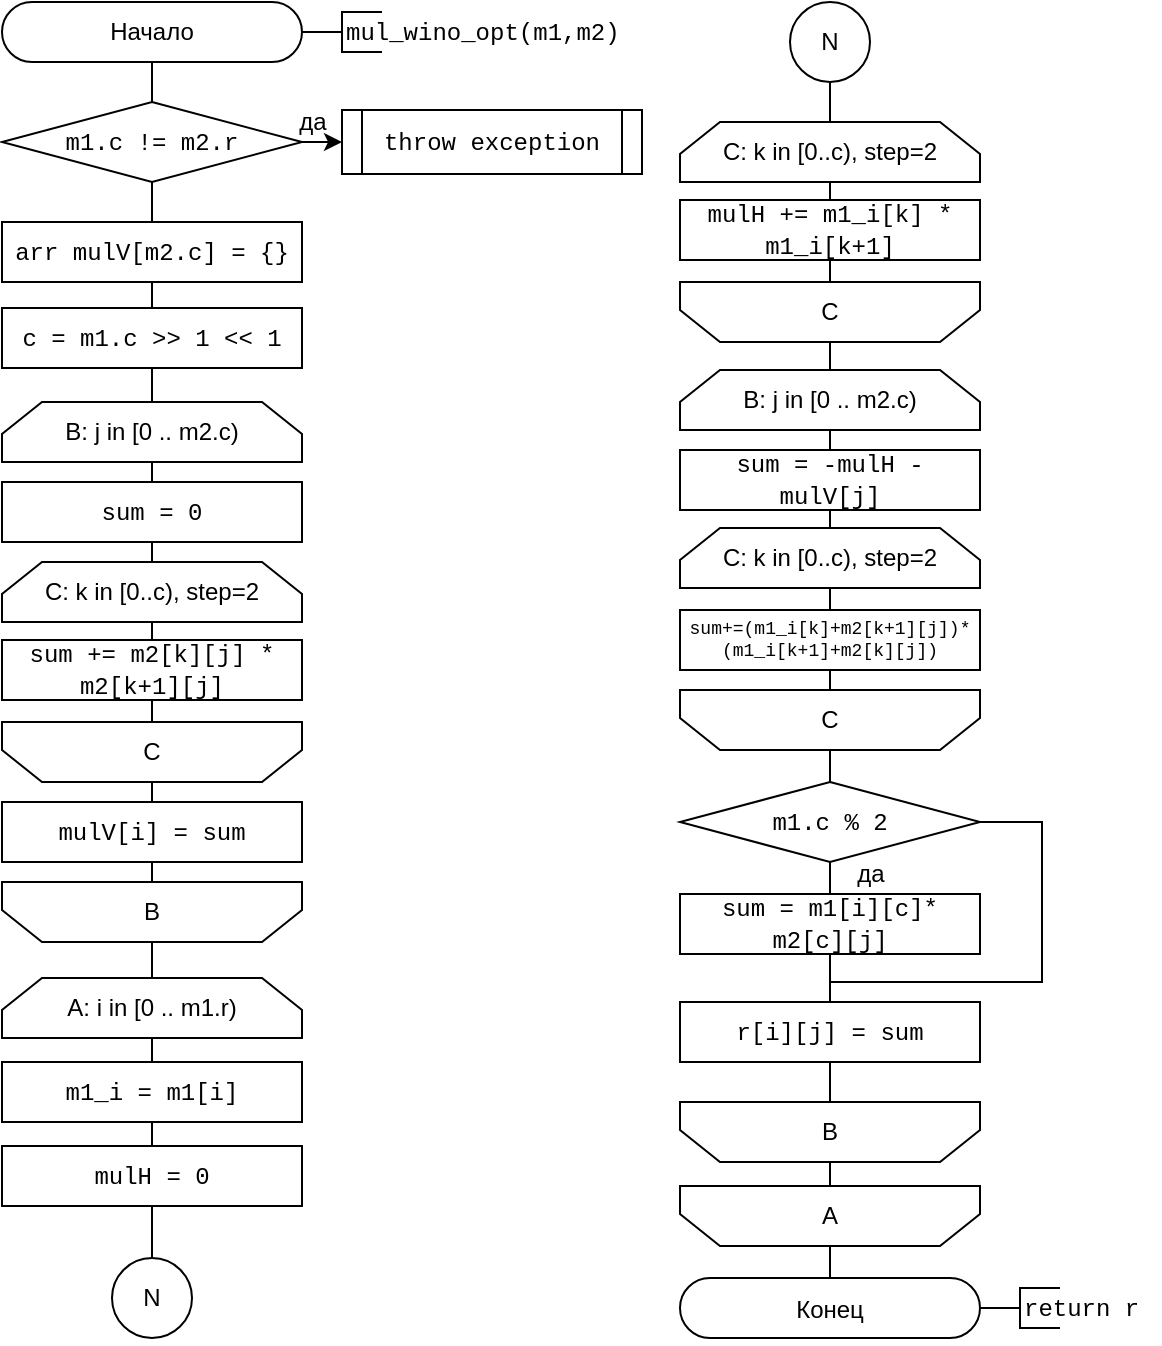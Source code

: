 <mxfile version="13.9.9" pages="2"><diagram id="rCKJsL3yO9zIIOzOxY0f" name="Page-1"><mxGraphModel dx="1422" dy="777" grid="1" gridSize="10" guides="1" tooltips="1" connect="1" arrows="1" fold="1" page="1" pageScale="1" pageWidth="827" pageHeight="1169" math="0" shadow="0"><root><mxCell id="0"/><mxCell id="1" parent="0"/><mxCell id="nLnA4XVNW1vvfJX_S2OR-1" value="Начало" style="rounded=1;whiteSpace=wrap;html=1;arcSize=50;fillColor=none;" vertex="1" parent="1"><mxGeometry x="40" y="40" width="150" height="30" as="geometry"/></mxCell><mxCell id="nLnA4XVNW1vvfJX_S2OR-2" value="" style="strokeWidth=1;html=1;shape=mxgraph.flowchart.annotation_2;align=left;labelPosition=right;pointerEvents=1;connectable=0;rounded=0;" vertex="1" parent="1"><mxGeometry x="190" y="45" width="40" height="20" as="geometry"/></mxCell><mxCell id="nLnA4XVNW1vvfJX_S2OR-3" value="&lt;div&gt;&lt;font face=&quot;Courier New&quot; style=&quot;font-size: 12px&quot;&gt;mul_wino_opt(m1,m2)&lt;/font&gt;&lt;br&gt;&lt;/div&gt;" style="text;html=1;resizable=0;points=[];autosize=1;align=left;verticalAlign=top;spacingTop=-4;" vertex="1" parent="1"><mxGeometry x="210" y="45" width="150" height="20" as="geometry"/></mxCell><mxCell id="nLnA4XVNW1vvfJX_S2OR-4" value="&lt;p style=&quot;line-height: 100%&quot;&gt;Конец&lt;/p&gt;" style="rounded=1;whiteSpace=wrap;html=1;arcSize=50;fillColor=none;" vertex="1" parent="1"><mxGeometry x="379" y="678" width="150" height="30" as="geometry"/></mxCell><mxCell id="nLnA4XVNW1vvfJX_S2OR-5" style="edgeStyle=orthogonalEdgeStyle;rounded=0;orthogonalLoop=1;jettySize=auto;html=1;exitX=0.5;exitY=1;exitDx=0;exitDy=0;entryX=0.5;entryY=0;entryDx=0;entryDy=0;endArrow=none;endFill=0;" edge="1" parent="1" source="nLnA4XVNW1vvfJX_S2OR-6" target="nLnA4XVNW1vvfJX_S2OR-47"><mxGeometry relative="1" as="geometry"/></mxCell><mxCell id="nLnA4XVNW1vvfJX_S2OR-6" value="&lt;span&gt;A: i in [0 .. m1.r)&lt;/span&gt;" style="shape=loopLimit;whiteSpace=wrap;html=1;size=20;fillColor=none;" vertex="1" parent="1"><mxGeometry x="40" y="528" width="150" height="30" as="geometry"/></mxCell><mxCell id="nLnA4XVNW1vvfJX_S2OR-7" value="" style="endArrow=none;html=1;entryX=0.5;entryY=1;entryDx=0;entryDy=0;exitX=0.5;exitY=0;exitDx=0;exitDy=0;" edge="1" parent="1" source="nLnA4XVNW1vvfJX_S2OR-11" target="nLnA4XVNW1vvfJX_S2OR-1"><mxGeometry width="50" height="50" relative="1" as="geometry"><mxPoint x="125" y="229" as="sourcePoint"/><mxPoint x="125" y="210" as="targetPoint"/></mxGeometry></mxCell><mxCell id="nLnA4XVNW1vvfJX_S2OR-8" value="&lt;p style=&quot;line-height: 70%&quot;&gt;&lt;font face=&quot;Courier New&quot; style=&quot;font-size: 12px&quot;&gt;throw exception&lt;/font&gt;&lt;/p&gt;" style="shape=process;whiteSpace=wrap;html=1;backgroundOutline=1;rounded=0;shadow=0;glass=0;strokeWidth=1;size=0.068;fillColor=none;" vertex="1" parent="1"><mxGeometry x="210" y="94" width="150" height="32" as="geometry"/></mxCell><mxCell id="nLnA4XVNW1vvfJX_S2OR-9" style="edgeStyle=orthogonalEdgeStyle;rounded=0;orthogonalLoop=1;jettySize=auto;html=1;exitX=1;exitY=0.5;exitDx=0;exitDy=0;entryX=0;entryY=0.5;entryDx=0;entryDy=0;" edge="1" parent="1" source="nLnA4XVNW1vvfJX_S2OR-11" target="nLnA4XVNW1vvfJX_S2OR-8"><mxGeometry relative="1" as="geometry"/></mxCell><mxCell id="nLnA4XVNW1vvfJX_S2OR-10" style="edgeStyle=orthogonalEdgeStyle;rounded=0;orthogonalLoop=1;jettySize=auto;html=1;exitX=0.5;exitY=1;exitDx=0;exitDy=0;entryX=0.5;entryY=0;entryDx=0;entryDy=0;endArrow=none;endFill=0;" edge="1" parent="1" source="nLnA4XVNW1vvfJX_S2OR-11" target="nLnA4XVNW1vvfJX_S2OR-15"><mxGeometry relative="1" as="geometry"/></mxCell><mxCell id="nLnA4XVNW1vvfJX_S2OR-11" value="&lt;font face=&quot;Courier New&quot;&gt;m1.c != m2.r&lt;/font&gt;" style="rhombus;whiteSpace=wrap;html=1;rounded=0;strokeWidth=1;fillColor=none;" vertex="1" parent="1"><mxGeometry x="40" y="90" width="150" height="40" as="geometry"/></mxCell><mxCell id="nLnA4XVNW1vvfJX_S2OR-12" value="" style="strokeWidth=1;html=1;shape=mxgraph.flowchart.annotation_2;align=left;labelPosition=right;pointerEvents=1;connectable=0;rounded=0;" vertex="1" parent="1"><mxGeometry x="529" y="683" width="40" height="20" as="geometry"/></mxCell><mxCell id="nLnA4XVNW1vvfJX_S2OR-13" value="&lt;div&gt;&lt;font face=&quot;Courier New&quot; style=&quot;font-size: 12px&quot;&gt;return r&lt;/font&gt;&lt;br&gt;&lt;/div&gt;" style="text;html=1;resizable=0;points=[];autosize=1;align=left;verticalAlign=top;spacingTop=-4;" vertex="1" parent="1"><mxGeometry x="549" y="683" width="70" height="20" as="geometry"/></mxCell><mxCell id="nLnA4XVNW1vvfJX_S2OR-14" style="edgeStyle=orthogonalEdgeStyle;rounded=0;orthogonalLoop=1;jettySize=auto;html=1;exitX=0.5;exitY=1;exitDx=0;exitDy=0;entryX=0.5;entryY=0;entryDx=0;entryDy=0;endArrow=none;endFill=0;" edge="1" parent="1" source="nLnA4XVNW1vvfJX_S2OR-15" target="nLnA4XVNW1vvfJX_S2OR-45"><mxGeometry relative="1" as="geometry"/></mxCell><mxCell id="nLnA4XVNW1vvfJX_S2OR-15" value="&lt;font face=&quot;Courier New&quot;&gt;arr mulV[m2.c] = {}&lt;br&gt;&lt;/font&gt;" style="rounded=0;whiteSpace=wrap;html=1;strokeWidth=1;fillColor=none;" vertex="1" parent="1"><mxGeometry x="40" y="150" width="150" height="30" as="geometry"/></mxCell><mxCell id="nLnA4XVNW1vvfJX_S2OR-16" style="edgeStyle=orthogonalEdgeStyle;rounded=0;orthogonalLoop=1;jettySize=auto;html=1;exitX=0.5;exitY=1;exitDx=0;exitDy=0;entryX=0.5;entryY=0;entryDx=0;entryDy=0;endArrow=none;endFill=0;" edge="1" parent="1" source="nLnA4XVNW1vvfJX_S2OR-17" target="nLnA4XVNW1vvfJX_S2OR-38"><mxGeometry relative="1" as="geometry"><mxPoint x="115" y="658" as="targetPoint"/></mxGeometry></mxCell><mxCell id="nLnA4XVNW1vvfJX_S2OR-17" value="&lt;font face=&quot;Courier New&quot;&gt;mulH = 0&lt;br&gt;&lt;/font&gt;" style="rounded=0;whiteSpace=wrap;html=1;strokeWidth=1;fillColor=none;" vertex="1" parent="1"><mxGeometry x="40" y="612" width="150" height="30" as="geometry"/></mxCell><mxCell id="nLnA4XVNW1vvfJX_S2OR-18" style="edgeStyle=orthogonalEdgeStyle;rounded=0;orthogonalLoop=1;jettySize=auto;html=1;exitX=0.5;exitY=1;exitDx=0;exitDy=0;entryX=0.5;entryY=1;entryDx=0;entryDy=0;endArrow=none;endFill=0;" edge="1" parent="1" source="nLnA4XVNW1vvfJX_S2OR-19" target="nLnA4XVNW1vvfJX_S2OR-21"><mxGeometry relative="1" as="geometry"/></mxCell><mxCell id="nLnA4XVNW1vvfJX_S2OR-19" value="&lt;font face=&quot;Courier New&quot;&gt;mulH += m1_i[k] * m1_i[k+1]&lt;br&gt;&lt;/font&gt;" style="rounded=0;whiteSpace=wrap;html=1;strokeWidth=1;fillColor=none;" vertex="1" parent="1"><mxGeometry x="379" y="139" width="150" height="30" as="geometry"/></mxCell><mxCell id="nLnA4XVNW1vvfJX_S2OR-20" style="edgeStyle=orthogonalEdgeStyle;rounded=0;orthogonalLoop=1;jettySize=auto;html=1;exitX=0.5;exitY=0;exitDx=0;exitDy=0;entryX=0.5;entryY=0;entryDx=0;entryDy=0;endArrow=none;endFill=0;" edge="1" parent="1" source="nLnA4XVNW1vvfJX_S2OR-21" target="nLnA4XVNW1vvfJX_S2OR-49"><mxGeometry relative="1" as="geometry"/></mxCell><mxCell id="nLnA4XVNW1vvfJX_S2OR-21" value="&lt;span&gt;C&lt;/span&gt;" style="shape=loopLimit;whiteSpace=wrap;html=1;size=20;fillColor=none;rounded=0;direction=west;" vertex="1" parent="1"><mxGeometry x="379" y="180" width="150" height="30" as="geometry"/></mxCell><mxCell id="nLnA4XVNW1vvfJX_S2OR-22" style="edgeStyle=orthogonalEdgeStyle;rounded=0;orthogonalLoop=1;jettySize=auto;html=1;exitX=0.5;exitY=1;exitDx=0;exitDy=0;entryX=0.5;entryY=0;entryDx=0;entryDy=0;endArrow=none;endFill=0;" edge="1" parent="1" source="nLnA4XVNW1vvfJX_S2OR-23" target="nLnA4XVNW1vvfJX_S2OR-19"><mxGeometry relative="1" as="geometry"/></mxCell><mxCell id="nLnA4XVNW1vvfJX_S2OR-23" value="&lt;span&gt;C: k in [0..c)&lt;/span&gt;, step=2" style="shape=loopLimit;whiteSpace=wrap;html=1;size=20;fillColor=none;" vertex="1" parent="1"><mxGeometry x="379" y="100" width="150" height="30" as="geometry"/></mxCell><mxCell id="nLnA4XVNW1vvfJX_S2OR-24" style="edgeStyle=orthogonalEdgeStyle;rounded=0;orthogonalLoop=1;jettySize=auto;html=1;exitX=0.5;exitY=1;exitDx=0;exitDy=0;entryX=0.5;entryY=0;entryDx=0;entryDy=0;endArrow=none;endFill=0;" edge="1" parent="1" source="nLnA4XVNW1vvfJX_S2OR-25" target="nLnA4XVNW1vvfJX_S2OR-29"><mxGeometry relative="1" as="geometry"/></mxCell><mxCell id="nLnA4XVNW1vvfJX_S2OR-25" value="B: j in [0 .. m2.c)" style="shape=loopLimit;whiteSpace=wrap;html=1;size=20;fillColor=none;" vertex="1" parent="1"><mxGeometry x="40" y="240" width="150" height="30" as="geometry"/></mxCell><mxCell id="nLnA4XVNW1vvfJX_S2OR-26" style="edgeStyle=orthogonalEdgeStyle;rounded=0;orthogonalLoop=1;jettySize=auto;html=1;exitX=0.5;exitY=0;exitDx=0;exitDy=0;entryX=0.5;entryY=0;entryDx=0;entryDy=0;endArrow=none;endFill=0;" edge="1" parent="1" source="nLnA4XVNW1vvfJX_S2OR-27" target="nLnA4XVNW1vvfJX_S2OR-6"><mxGeometry relative="1" as="geometry"><mxPoint x="115" y="530" as="targetPoint"/></mxGeometry></mxCell><mxCell id="nLnA4XVNW1vvfJX_S2OR-27" value="&lt;span&gt;B&lt;/span&gt;" style="shape=loopLimit;whiteSpace=wrap;html=1;size=20;fillColor=none;rounded=0;direction=west;" vertex="1" parent="1"><mxGeometry x="40" y="480" width="150" height="30" as="geometry"/></mxCell><mxCell id="nLnA4XVNW1vvfJX_S2OR-28" style="edgeStyle=orthogonalEdgeStyle;rounded=0;orthogonalLoop=1;jettySize=auto;html=1;exitX=0.5;exitY=1;exitDx=0;exitDy=0;entryX=0.5;entryY=0;entryDx=0;entryDy=0;endArrow=none;endFill=0;" edge="1" parent="1" source="nLnA4XVNW1vvfJX_S2OR-29" target="nLnA4XVNW1vvfJX_S2OR-37"><mxGeometry relative="1" as="geometry"/></mxCell><mxCell id="nLnA4XVNW1vvfJX_S2OR-29" value="&lt;font face=&quot;Courier New&quot;&gt;sum = 0&lt;br&gt;&lt;/font&gt;" style="rounded=0;whiteSpace=wrap;html=1;strokeWidth=1;fillColor=none;" vertex="1" parent="1"><mxGeometry x="40" y="280" width="150" height="30" as="geometry"/></mxCell><mxCell id="nLnA4XVNW1vvfJX_S2OR-30" style="edgeStyle=orthogonalEdgeStyle;rounded=0;orthogonalLoop=1;jettySize=auto;html=1;exitX=0.5;exitY=1;exitDx=0;exitDy=0;entryX=0.5;entryY=1;entryDx=0;entryDy=0;endArrow=none;endFill=0;" edge="1" parent="1" source="nLnA4XVNW1vvfJX_S2OR-31" target="nLnA4XVNW1vvfJX_S2OR-27"><mxGeometry relative="1" as="geometry"/></mxCell><mxCell id="nLnA4XVNW1vvfJX_S2OR-31" value="&lt;font face=&quot;Courier New&quot;&gt;mulV[i] = sum&lt;br&gt;&lt;/font&gt;" style="rounded=0;whiteSpace=wrap;html=1;strokeWidth=1;fillColor=none;" vertex="1" parent="1"><mxGeometry x="40" y="440" width="150" height="30" as="geometry"/></mxCell><mxCell id="nLnA4XVNW1vvfJX_S2OR-32" style="edgeStyle=orthogonalEdgeStyle;rounded=0;orthogonalLoop=1;jettySize=auto;html=1;exitX=0.5;exitY=1;exitDx=0;exitDy=0;entryX=0.5;entryY=1;entryDx=0;entryDy=0;endArrow=none;endFill=0;" edge="1" parent="1" source="nLnA4XVNW1vvfJX_S2OR-33" target="nLnA4XVNW1vvfJX_S2OR-35"><mxGeometry relative="1" as="geometry"/></mxCell><mxCell id="nLnA4XVNW1vvfJX_S2OR-33" value="&lt;font face=&quot;Courier New&quot;&gt;sum += m2[k][j] * m2[k+1][j]&lt;br&gt;&lt;/font&gt;" style="rounded=0;whiteSpace=wrap;html=1;strokeWidth=1;fillColor=none;" vertex="1" parent="1"><mxGeometry x="40" y="359" width="150" height="30" as="geometry"/></mxCell><mxCell id="nLnA4XVNW1vvfJX_S2OR-34" style="edgeStyle=orthogonalEdgeStyle;rounded=0;orthogonalLoop=1;jettySize=auto;html=1;exitX=0.5;exitY=0;exitDx=0;exitDy=0;entryX=0.5;entryY=0;entryDx=0;entryDy=0;endArrow=none;endFill=0;" edge="1" parent="1" source="nLnA4XVNW1vvfJX_S2OR-35" target="nLnA4XVNW1vvfJX_S2OR-31"><mxGeometry relative="1" as="geometry"/></mxCell><mxCell id="nLnA4XVNW1vvfJX_S2OR-35" value="&lt;span&gt;C&lt;/span&gt;" style="shape=loopLimit;whiteSpace=wrap;html=1;size=20;fillColor=none;rounded=0;direction=west;" vertex="1" parent="1"><mxGeometry x="40" y="400" width="150" height="30" as="geometry"/></mxCell><mxCell id="nLnA4XVNW1vvfJX_S2OR-36" style="edgeStyle=orthogonalEdgeStyle;rounded=0;orthogonalLoop=1;jettySize=auto;html=1;exitX=0.5;exitY=1;exitDx=0;exitDy=0;entryX=0.5;entryY=0;entryDx=0;entryDy=0;endArrow=none;endFill=0;" edge="1" parent="1" source="nLnA4XVNW1vvfJX_S2OR-37" target="nLnA4XVNW1vvfJX_S2OR-33"><mxGeometry relative="1" as="geometry"/></mxCell><mxCell id="nLnA4XVNW1vvfJX_S2OR-37" value="&lt;span&gt;C: k in [0..c), step=2&lt;/span&gt;" style="shape=loopLimit;whiteSpace=wrap;html=1;size=20;fillColor=none;" vertex="1" parent="1"><mxGeometry x="40" y="320" width="150" height="30" as="geometry"/></mxCell><mxCell id="nLnA4XVNW1vvfJX_S2OR-38" value="N" style="ellipse;whiteSpace=wrap;html=1;aspect=fixed;" vertex="1" parent="1"><mxGeometry x="95" y="668" width="40" height="40" as="geometry"/></mxCell><mxCell id="nLnA4XVNW1vvfJX_S2OR-39" style="edgeStyle=orthogonalEdgeStyle;rounded=0;orthogonalLoop=1;jettySize=auto;html=1;exitX=0.5;exitY=1;exitDx=0;exitDy=0;entryX=0.5;entryY=0;entryDx=0;entryDy=0;endArrow=none;endFill=0;" edge="1" parent="1" source="nLnA4XVNW1vvfJX_S2OR-40" target="nLnA4XVNW1vvfJX_S2OR-23"><mxGeometry relative="1" as="geometry"/></mxCell><mxCell id="nLnA4XVNW1vvfJX_S2OR-40" value="N" style="ellipse;whiteSpace=wrap;html=1;aspect=fixed;" vertex="1" parent="1"><mxGeometry x="434" y="40" width="40" height="40" as="geometry"/></mxCell><mxCell id="nLnA4XVNW1vvfJX_S2OR-41" value="да" style="text;html=1;align=center;verticalAlign=middle;resizable=0;points=[];autosize=1;" vertex="1" parent="1"><mxGeometry x="180" y="90" width="30" height="20" as="geometry"/></mxCell><mxCell id="nLnA4XVNW1vvfJX_S2OR-42" style="edgeStyle=orthogonalEdgeStyle;rounded=0;orthogonalLoop=1;jettySize=auto;html=1;exitX=0.5;exitY=0;exitDx=0;exitDy=0;entryX=0.5;entryY=0;entryDx=0;entryDy=0;endArrow=none;endFill=0;" edge="1" parent="1" source="nLnA4XVNW1vvfJX_S2OR-43" target="nLnA4XVNW1vvfJX_S2OR-4"><mxGeometry relative="1" as="geometry"/></mxCell><mxCell id="nLnA4XVNW1vvfJX_S2OR-43" value="&lt;span&gt;A&lt;/span&gt;" style="shape=loopLimit;whiteSpace=wrap;html=1;size=20;fillColor=none;rounded=0;direction=west;" vertex="1" parent="1"><mxGeometry x="379" y="632" width="150" height="30" as="geometry"/></mxCell><mxCell id="nLnA4XVNW1vvfJX_S2OR-44" style="edgeStyle=orthogonalEdgeStyle;rounded=0;orthogonalLoop=1;jettySize=auto;html=1;exitX=0.5;exitY=1;exitDx=0;exitDy=0;entryX=0.5;entryY=0;entryDx=0;entryDy=0;endArrow=none;endFill=0;" edge="1" parent="1" source="nLnA4XVNW1vvfJX_S2OR-45" target="nLnA4XVNW1vvfJX_S2OR-25"><mxGeometry relative="1" as="geometry"/></mxCell><mxCell id="nLnA4XVNW1vvfJX_S2OR-45" value="&lt;font face=&quot;Courier New&quot;&gt;c = m1.c &amp;gt;&amp;gt; 1 &amp;lt;&amp;lt; 1&lt;br&gt;&lt;/font&gt;" style="rounded=0;whiteSpace=wrap;html=1;strokeWidth=1;fillColor=none;" vertex="1" parent="1"><mxGeometry x="40" y="193" width="150" height="30" as="geometry"/></mxCell><mxCell id="nLnA4XVNW1vvfJX_S2OR-46" style="edgeStyle=orthogonalEdgeStyle;rounded=0;orthogonalLoop=1;jettySize=auto;html=1;exitX=0.5;exitY=1;exitDx=0;exitDy=0;entryX=0.5;entryY=0;entryDx=0;entryDy=0;endArrow=none;endFill=0;" edge="1" parent="1" source="nLnA4XVNW1vvfJX_S2OR-47" target="nLnA4XVNW1vvfJX_S2OR-17"><mxGeometry relative="1" as="geometry"/></mxCell><mxCell id="nLnA4XVNW1vvfJX_S2OR-47" value="&lt;font face=&quot;Courier New&quot;&gt;m1_i = m1[i]&lt;br&gt;&lt;/font&gt;" style="rounded=0;whiteSpace=wrap;html=1;strokeWidth=1;fillColor=none;" vertex="1" parent="1"><mxGeometry x="40" y="570" width="150" height="30" as="geometry"/></mxCell><mxCell id="nLnA4XVNW1vvfJX_S2OR-48" style="edgeStyle=orthogonalEdgeStyle;rounded=0;orthogonalLoop=1;jettySize=auto;html=1;exitX=0.5;exitY=1;exitDx=0;exitDy=0;entryX=0.5;entryY=0;entryDx=0;entryDy=0;endArrow=none;endFill=0;" edge="1" parent="1" source="nLnA4XVNW1vvfJX_S2OR-49" target="nLnA4XVNW1vvfJX_S2OR-53"><mxGeometry relative="1" as="geometry"/></mxCell><mxCell id="nLnA4XVNW1vvfJX_S2OR-49" value="&lt;span&gt;B: j in [0 .. m2.c)&lt;/span&gt;" style="shape=loopLimit;whiteSpace=wrap;html=1;size=20;fillColor=none;" vertex="1" parent="1"><mxGeometry x="379" y="224" width="150" height="30" as="geometry"/></mxCell><mxCell id="nLnA4XVNW1vvfJX_S2OR-50" style="edgeStyle=orthogonalEdgeStyle;rounded=0;orthogonalLoop=1;jettySize=auto;html=1;exitX=0.5;exitY=0;exitDx=0;exitDy=0;entryX=0.5;entryY=1;entryDx=0;entryDy=0;endArrow=none;endFill=0;" edge="1" parent="1" source="nLnA4XVNW1vvfJX_S2OR-51" target="nLnA4XVNW1vvfJX_S2OR-43"><mxGeometry relative="1" as="geometry"/></mxCell><mxCell id="nLnA4XVNW1vvfJX_S2OR-51" value="&lt;span&gt;B&lt;/span&gt;" style="shape=loopLimit;whiteSpace=wrap;html=1;size=20;fillColor=none;rounded=0;direction=west;" vertex="1" parent="1"><mxGeometry x="379" y="590" width="150" height="30" as="geometry"/></mxCell><mxCell id="nLnA4XVNW1vvfJX_S2OR-52" style="edgeStyle=orthogonalEdgeStyle;rounded=0;orthogonalLoop=1;jettySize=auto;html=1;exitX=0.5;exitY=1;exitDx=0;exitDy=0;entryX=0.5;entryY=0;entryDx=0;entryDy=0;endArrow=none;endFill=0;" edge="1" parent="1" source="nLnA4XVNW1vvfJX_S2OR-53" target="nLnA4XVNW1vvfJX_S2OR-61"><mxGeometry relative="1" as="geometry"/></mxCell><mxCell id="nLnA4XVNW1vvfJX_S2OR-53" value="&lt;font face=&quot;Courier New&quot;&gt;sum = -mulH - mulV[j]&lt;br&gt;&lt;/font&gt;" style="rounded=0;whiteSpace=wrap;html=1;strokeWidth=1;fillColor=none;" vertex="1" parent="1"><mxGeometry x="379" y="264" width="150" height="30" as="geometry"/></mxCell><mxCell id="nLnA4XVNW1vvfJX_S2OR-54" style="edgeStyle=orthogonalEdgeStyle;rounded=0;orthogonalLoop=1;jettySize=auto;html=1;exitX=0.5;exitY=1;exitDx=0;exitDy=0;entryX=0.5;entryY=1;entryDx=0;entryDy=0;endArrow=none;endFill=0;" edge="1" parent="1" source="nLnA4XVNW1vvfJX_S2OR-55" target="nLnA4XVNW1vvfJX_S2OR-51"><mxGeometry relative="1" as="geometry"/></mxCell><mxCell id="nLnA4XVNW1vvfJX_S2OR-55" value="&lt;font face=&quot;Courier New&quot;&gt;r[i][j] = sum&lt;br&gt;&lt;/font&gt;" style="rounded=0;whiteSpace=wrap;html=1;strokeWidth=1;fillColor=none;" vertex="1" parent="1"><mxGeometry x="379" y="540" width="150" height="30" as="geometry"/></mxCell><mxCell id="nLnA4XVNW1vvfJX_S2OR-56" style="edgeStyle=orthogonalEdgeStyle;rounded=0;orthogonalLoop=1;jettySize=auto;html=1;exitX=0.5;exitY=1;exitDx=0;exitDy=0;entryX=0.5;entryY=1;entryDx=0;entryDy=0;endArrow=none;endFill=0;" edge="1" parent="1" source="nLnA4XVNW1vvfJX_S2OR-57" target="nLnA4XVNW1vvfJX_S2OR-59"><mxGeometry relative="1" as="geometry"/></mxCell><mxCell id="nLnA4XVNW1vvfJX_S2OR-57" value="&lt;font face=&quot;Courier New&quot; style=&quot;font-size: 9px&quot;&gt;&lt;div&gt;sum+=&lt;span&gt;(m1_i[k]+m2[k+1][j])&lt;/span&gt;&lt;span&gt;*&lt;/span&gt;&lt;span&gt;(m1_i[k+1]+m2[k][j])&lt;/span&gt;&lt;/div&gt;&lt;/font&gt;" style="rounded=0;whiteSpace=wrap;html=1;strokeWidth=1;fillColor=none;" vertex="1" parent="1"><mxGeometry x="379" y="344" width="150" height="30" as="geometry"/></mxCell><mxCell id="nLnA4XVNW1vvfJX_S2OR-58" style="edgeStyle=orthogonalEdgeStyle;rounded=0;orthogonalLoop=1;jettySize=auto;html=1;exitX=0.5;exitY=0;exitDx=0;exitDy=0;entryX=0.5;entryY=0;entryDx=0;entryDy=0;endArrow=none;endFill=0;" edge="1" parent="1" source="nLnA4XVNW1vvfJX_S2OR-59" target="nLnA4XVNW1vvfJX_S2OR-63"><mxGeometry relative="1" as="geometry"/></mxCell><mxCell id="nLnA4XVNW1vvfJX_S2OR-59" value="&lt;span&gt;C&lt;/span&gt;" style="shape=loopLimit;whiteSpace=wrap;html=1;size=20;fillColor=none;rounded=0;direction=west;" vertex="1" parent="1"><mxGeometry x="379" y="384" width="150" height="30" as="geometry"/></mxCell><mxCell id="nLnA4XVNW1vvfJX_S2OR-60" style="edgeStyle=orthogonalEdgeStyle;rounded=0;orthogonalLoop=1;jettySize=auto;html=1;exitX=0.5;exitY=1;exitDx=0;exitDy=0;entryX=0.5;entryY=0;entryDx=0;entryDy=0;endArrow=none;endFill=0;" edge="1" parent="1" source="nLnA4XVNW1vvfJX_S2OR-61" target="nLnA4XVNW1vvfJX_S2OR-57"><mxGeometry relative="1" as="geometry"/></mxCell><mxCell id="nLnA4XVNW1vvfJX_S2OR-61" value="&lt;span&gt;C: k in [0..c)&lt;/span&gt;, step=2" style="shape=loopLimit;whiteSpace=wrap;html=1;size=20;fillColor=none;" vertex="1" parent="1"><mxGeometry x="379" y="303" width="150" height="30" as="geometry"/></mxCell><mxCell id="nLnA4XVNW1vvfJX_S2OR-62" style="edgeStyle=orthogonalEdgeStyle;rounded=0;orthogonalLoop=1;jettySize=auto;html=1;exitX=1;exitY=0.5;exitDx=0;exitDy=0;entryX=0.5;entryY=0;entryDx=0;entryDy=0;endArrow=none;endFill=0;" edge="1" parent="1" source="nLnA4XVNW1vvfJX_S2OR-63" target="nLnA4XVNW1vvfJX_S2OR-55"><mxGeometry relative="1" as="geometry"><Array as="points"><mxPoint x="560" y="450"/><mxPoint x="560" y="530"/><mxPoint x="454" y="530"/></Array></mxGeometry></mxCell><mxCell id="nLnA4XVNW1vvfJX_S2OR-63" value="&lt;font face=&quot;Courier New&quot;&gt;m1.c % 2&lt;/font&gt;" style="rhombus;whiteSpace=wrap;html=1;rounded=0;strokeWidth=1;fillColor=none;" vertex="1" parent="1"><mxGeometry x="379" y="430" width="150" height="40" as="geometry"/></mxCell><mxCell id="nLnA4XVNW1vvfJX_S2OR-64" value="да" style="text;html=1;align=center;verticalAlign=middle;resizable=0;points=[];autosize=1;" vertex="1" parent="1"><mxGeometry x="459" y="466" width="30" height="20" as="geometry"/></mxCell><mxCell id="nLnA4XVNW1vvfJX_S2OR-65" style="edgeStyle=orthogonalEdgeStyle;rounded=0;orthogonalLoop=1;jettySize=auto;html=1;exitX=0.5;exitY=0;exitDx=0;exitDy=0;entryX=0.5;entryY=1;entryDx=0;entryDy=0;endArrow=none;endFill=0;" edge="1" parent="1" source="nLnA4XVNW1vvfJX_S2OR-67" target="nLnA4XVNW1vvfJX_S2OR-63"><mxGeometry relative="1" as="geometry"/></mxCell><mxCell id="nLnA4XVNW1vvfJX_S2OR-66" style="edgeStyle=orthogonalEdgeStyle;rounded=0;orthogonalLoop=1;jettySize=auto;html=1;exitX=0.5;exitY=1;exitDx=0;exitDy=0;entryX=0.5;entryY=0;entryDx=0;entryDy=0;endArrow=none;endFill=0;" edge="1" parent="1" source="nLnA4XVNW1vvfJX_S2OR-67" target="nLnA4XVNW1vvfJX_S2OR-55"><mxGeometry relative="1" as="geometry"/></mxCell><mxCell id="nLnA4XVNW1vvfJX_S2OR-67" value="&lt;font face=&quot;Courier New&quot;&gt;sum = m1[i][c]* m2[c][j]&lt;br&gt;&lt;/font&gt;" style="rounded=0;whiteSpace=wrap;html=1;strokeWidth=1;fillColor=none;" vertex="1" parent="1"><mxGeometry x="379" y="486" width="150" height="30" as="geometry"/></mxCell></root></mxGraphModel></diagram><diagram id="Rh7CJSiJ15Abf-7xkEX2" name="Page-2"><mxGraphModel dx="1422" dy="777" grid="1" gridSize="10" guides="1" tooltips="1" connect="1" arrows="1" fold="1" page="1" pageScale="1" pageWidth="827" pageHeight="1169" math="0" shadow="0"><root><mxCell id="Wm7XG3UdIjIBPmf2XqFp-0"/><mxCell id="Wm7XG3UdIjIBPmf2XqFp-1" parent="Wm7XG3UdIjIBPmf2XqFp-0"/><mxCell id="rPZRNnQmQq4zGITH9zqK-0" value="Начало" style="rounded=1;whiteSpace=wrap;html=1;arcSize=50;fillColor=none;" vertex="1" parent="Wm7XG3UdIjIBPmf2XqFp-1"><mxGeometry x="40" y="40" width="150" height="30" as="geometry"/></mxCell><mxCell id="rPZRNnQmQq4zGITH9zqK-1" value="" style="strokeWidth=1;html=1;shape=mxgraph.flowchart.annotation_2;align=left;labelPosition=right;pointerEvents=1;connectable=0;rounded=0;" vertex="1" parent="Wm7XG3UdIjIBPmf2XqFp-1"><mxGeometry x="190" y="45" width="40" height="20" as="geometry"/></mxCell><mxCell id="rPZRNnQmQq4zGITH9zqK-2" value="&lt;div&gt;&lt;font face=&quot;Courier New&quot; style=&quot;font-size: 12px&quot;&gt;mul_wino_opt(m1,m2)&lt;/font&gt;&lt;br&gt;&lt;/div&gt;" style="text;html=1;resizable=0;points=[];autosize=1;align=left;verticalAlign=top;spacingTop=-4;" vertex="1" parent="Wm7XG3UdIjIBPmf2XqFp-1"><mxGeometry x="210" y="45" width="150" height="20" as="geometry"/></mxCell><mxCell id="rPZRNnQmQq4zGITH9zqK-3" value="&lt;p style=&quot;line-height: 100%&quot;&gt;Конец&lt;/p&gt;" style="rounded=1;whiteSpace=wrap;html=1;arcSize=50;fillColor=none;" vertex="1" parent="Wm7XG3UdIjIBPmf2XqFp-1"><mxGeometry x="379" y="678" width="150" height="30" as="geometry"/></mxCell><mxCell id="rPZRNnQmQq4zGITH9zqK-4" style="edgeStyle=orthogonalEdgeStyle;rounded=0;orthogonalLoop=1;jettySize=auto;html=1;exitX=0.5;exitY=1;exitDx=0;exitDy=0;entryX=0.5;entryY=0;entryDx=0;entryDy=0;endArrow=none;endFill=0;" edge="1" parent="Wm7XG3UdIjIBPmf2XqFp-1" source="rPZRNnQmQq4zGITH9zqK-5" target="rPZRNnQmQq4zGITH9zqK-46"><mxGeometry relative="1" as="geometry"/></mxCell><mxCell id="rPZRNnQmQq4zGITH9zqK-5" value="&lt;span&gt;A: i in [0 .. m1.r)&lt;/span&gt;" style="shape=loopLimit;whiteSpace=wrap;html=1;size=20;fillColor=none;" vertex="1" parent="Wm7XG3UdIjIBPmf2XqFp-1"><mxGeometry x="40" y="538" width="150" height="30" as="geometry"/></mxCell><mxCell id="rPZRNnQmQq4zGITH9zqK-6" value="" style="endArrow=none;html=1;entryX=0.5;entryY=1;entryDx=0;entryDy=0;exitX=0.5;exitY=0;exitDx=0;exitDy=0;" edge="1" parent="Wm7XG3UdIjIBPmf2XqFp-1" source="rPZRNnQmQq4zGITH9zqK-10" target="rPZRNnQmQq4zGITH9zqK-0"><mxGeometry width="50" height="50" relative="1" as="geometry"><mxPoint x="125" y="229" as="sourcePoint"/><mxPoint x="125" y="210" as="targetPoint"/></mxGeometry></mxCell><mxCell id="rPZRNnQmQq4zGITH9zqK-7" value="&lt;p style=&quot;line-height: 70%&quot;&gt;&lt;font face=&quot;Courier New&quot; style=&quot;font-size: 12px&quot;&gt;throw exception&lt;/font&gt;&lt;/p&gt;" style="shape=process;whiteSpace=wrap;html=1;backgroundOutline=1;rounded=0;shadow=0;glass=0;strokeWidth=1;size=0.068;fillColor=none;" vertex="1" parent="Wm7XG3UdIjIBPmf2XqFp-1"><mxGeometry x="210" y="94" width="150" height="32" as="geometry"/></mxCell><mxCell id="rPZRNnQmQq4zGITH9zqK-8" style="edgeStyle=orthogonalEdgeStyle;rounded=0;orthogonalLoop=1;jettySize=auto;html=1;exitX=1;exitY=0.5;exitDx=0;exitDy=0;entryX=0;entryY=0.5;entryDx=0;entryDy=0;" edge="1" parent="Wm7XG3UdIjIBPmf2XqFp-1" source="rPZRNnQmQq4zGITH9zqK-10" target="rPZRNnQmQq4zGITH9zqK-7"><mxGeometry relative="1" as="geometry"/></mxCell><mxCell id="rPZRNnQmQq4zGITH9zqK-9" style="edgeStyle=orthogonalEdgeStyle;rounded=0;orthogonalLoop=1;jettySize=auto;html=1;exitX=0.5;exitY=1;exitDx=0;exitDy=0;entryX=0.5;entryY=0;entryDx=0;entryDy=0;endArrow=none;endFill=0;" edge="1" parent="Wm7XG3UdIjIBPmf2XqFp-1" source="rPZRNnQmQq4zGITH9zqK-10" target="rPZRNnQmQq4zGITH9zqK-14"><mxGeometry relative="1" as="geometry"/></mxCell><mxCell id="rPZRNnQmQq4zGITH9zqK-10" value="&lt;font face=&quot;Courier New&quot;&gt;m1.c != m2.r&lt;/font&gt;" style="rhombus;whiteSpace=wrap;html=1;rounded=0;strokeWidth=1;fillColor=none;" vertex="1" parent="Wm7XG3UdIjIBPmf2XqFp-1"><mxGeometry x="40" y="90" width="150" height="40" as="geometry"/></mxCell><mxCell id="rPZRNnQmQq4zGITH9zqK-11" value="" style="strokeWidth=1;html=1;shape=mxgraph.flowchart.annotation_2;align=left;labelPosition=right;pointerEvents=1;connectable=0;rounded=0;" vertex="1" parent="Wm7XG3UdIjIBPmf2XqFp-1"><mxGeometry x="529" y="683" width="40" height="20" as="geometry"/></mxCell><mxCell id="rPZRNnQmQq4zGITH9zqK-12" value="&lt;div&gt;&lt;font face=&quot;Courier New&quot; style=&quot;font-size: 12px&quot;&gt;return r&lt;/font&gt;&lt;br&gt;&lt;/div&gt;" style="text;html=1;resizable=0;points=[];autosize=1;align=left;verticalAlign=top;spacingTop=-4;" vertex="1" parent="Wm7XG3UdIjIBPmf2XqFp-1"><mxGeometry x="549" y="683" width="70" height="20" as="geometry"/></mxCell><mxCell id="rPZRNnQmQq4zGITH9zqK-13" style="edgeStyle=orthogonalEdgeStyle;rounded=0;orthogonalLoop=1;jettySize=auto;html=1;exitX=0.5;exitY=1;exitDx=0;exitDy=0;entryX=0.5;entryY=0;entryDx=0;entryDy=0;endArrow=none;endFill=0;" edge="1" parent="Wm7XG3UdIjIBPmf2XqFp-1" source="rPZRNnQmQq4zGITH9zqK-14" target="rPZRNnQmQq4zGITH9zqK-44"><mxGeometry relative="1" as="geometry"/></mxCell><mxCell id="rPZRNnQmQq4zGITH9zqK-14" value="&lt;font face=&quot;Courier New&quot;&gt;arr mulV[m2.c] = {}&lt;br&gt;&lt;/font&gt;" style="rounded=0;whiteSpace=wrap;html=1;strokeWidth=1;fillColor=none;" vertex="1" parent="Wm7XG3UdIjIBPmf2XqFp-1"><mxGeometry x="40" y="150" width="150" height="30" as="geometry"/></mxCell><mxCell id="rPZRNnQmQq4zGITH9zqK-15" style="edgeStyle=orthogonalEdgeStyle;rounded=0;orthogonalLoop=1;jettySize=auto;html=1;exitX=0.5;exitY=1;exitDx=0;exitDy=0;entryX=0.5;entryY=0;entryDx=0;entryDy=0;endArrow=none;endFill=0;" edge="1" parent="Wm7XG3UdIjIBPmf2XqFp-1" source="rPZRNnQmQq4zGITH9zqK-16" target="rPZRNnQmQq4zGITH9zqK-37"><mxGeometry relative="1" as="geometry"><mxPoint x="115" y="668" as="targetPoint"/></mxGeometry></mxCell><mxCell id="rPZRNnQmQq4zGITH9zqK-16" value="&lt;font face=&quot;Courier New&quot;&gt;mulH = 0&lt;br&gt;&lt;/font&gt;" style="rounded=0;whiteSpace=wrap;html=1;strokeWidth=1;fillColor=none;" vertex="1" parent="Wm7XG3UdIjIBPmf2XqFp-1"><mxGeometry x="40" y="622" width="150" height="30" as="geometry"/></mxCell><mxCell id="rPZRNnQmQq4zGITH9zqK-17" style="edgeStyle=orthogonalEdgeStyle;rounded=0;orthogonalLoop=1;jettySize=auto;html=1;exitX=0.5;exitY=1;exitDx=0;exitDy=0;entryX=0.5;entryY=1;entryDx=0;entryDy=0;endArrow=none;endFill=0;" edge="1" parent="Wm7XG3UdIjIBPmf2XqFp-1" source="rPZRNnQmQq4zGITH9zqK-18" target="rPZRNnQmQq4zGITH9zqK-20"><mxGeometry relative="1" as="geometry"/></mxCell><mxCell id="rPZRNnQmQq4zGITH9zqK-18" value="&lt;font face=&quot;Courier New&quot;&gt;mulH += m1_i[k] * m1_i[k+1]&lt;br&gt;&lt;/font&gt;" style="rounded=0;whiteSpace=wrap;html=1;strokeWidth=1;fillColor=none;" vertex="1" parent="Wm7XG3UdIjIBPmf2XqFp-1"><mxGeometry x="379" y="139" width="150" height="30" as="geometry"/></mxCell><mxCell id="rPZRNnQmQq4zGITH9zqK-19" style="edgeStyle=orthogonalEdgeStyle;rounded=0;orthogonalLoop=1;jettySize=auto;html=1;exitX=0.5;exitY=0;exitDx=0;exitDy=0;entryX=0.5;entryY=0;entryDx=0;entryDy=0;endArrow=none;endFill=0;" edge="1" parent="Wm7XG3UdIjIBPmf2XqFp-1" source="rPZRNnQmQq4zGITH9zqK-20" target="rPZRNnQmQq4zGITH9zqK-48"><mxGeometry relative="1" as="geometry"/></mxCell><mxCell id="rPZRNnQmQq4zGITH9zqK-20" value="&lt;span&gt;C&lt;/span&gt;" style="shape=loopLimit;whiteSpace=wrap;html=1;size=20;fillColor=none;rounded=0;direction=west;" vertex="1" parent="Wm7XG3UdIjIBPmf2XqFp-1"><mxGeometry x="379" y="180" width="150" height="30" as="geometry"/></mxCell><mxCell id="rPZRNnQmQq4zGITH9zqK-21" style="edgeStyle=orthogonalEdgeStyle;rounded=0;orthogonalLoop=1;jettySize=auto;html=1;exitX=0.5;exitY=1;exitDx=0;exitDy=0;entryX=0.5;entryY=0;entryDx=0;entryDy=0;endArrow=none;endFill=0;" edge="1" parent="Wm7XG3UdIjIBPmf2XqFp-1" source="rPZRNnQmQq4zGITH9zqK-22" target="rPZRNnQmQq4zGITH9zqK-18"><mxGeometry relative="1" as="geometry"/></mxCell><mxCell id="rPZRNnQmQq4zGITH9zqK-22" value="&lt;span&gt;C: k in [0..c)&lt;/span&gt;, step=2" style="shape=loopLimit;whiteSpace=wrap;html=1;size=20;fillColor=none;" vertex="1" parent="Wm7XG3UdIjIBPmf2XqFp-1"><mxGeometry x="379" y="100" width="150" height="30" as="geometry"/></mxCell><mxCell id="rPZRNnQmQq4zGITH9zqK-23" style="edgeStyle=orthogonalEdgeStyle;rounded=0;orthogonalLoop=1;jettySize=auto;html=1;exitX=0.5;exitY=1;exitDx=0;exitDy=0;entryX=0.5;entryY=0;entryDx=0;entryDy=0;endArrow=none;endFill=0;" edge="1" parent="Wm7XG3UdIjIBPmf2XqFp-1" source="rPZRNnQmQq4zGITH9zqK-24" target="rPZRNnQmQq4zGITH9zqK-28"><mxGeometry relative="1" as="geometry"/></mxCell><mxCell id="rPZRNnQmQq4zGITH9zqK-24" value="B: j in [0 .. m2.c)" style="shape=loopLimit;whiteSpace=wrap;html=1;size=20;fillColor=none;" vertex="1" parent="Wm7XG3UdIjIBPmf2XqFp-1"><mxGeometry x="40" y="240" width="150" height="30" as="geometry"/></mxCell><mxCell id="rPZRNnQmQq4zGITH9zqK-25" style="edgeStyle=orthogonalEdgeStyle;rounded=0;orthogonalLoop=1;jettySize=auto;html=1;exitX=0.5;exitY=0;exitDx=0;exitDy=0;entryX=0.5;entryY=0;entryDx=0;entryDy=0;endArrow=none;endFill=0;" edge="1" parent="Wm7XG3UdIjIBPmf2XqFp-1" source="rPZRNnQmQq4zGITH9zqK-26" target="rPZRNnQmQq4zGITH9zqK-5"><mxGeometry relative="1" as="geometry"><mxPoint x="115" y="530" as="targetPoint"/></mxGeometry></mxCell><mxCell id="rPZRNnQmQq4zGITH9zqK-26" value="&lt;span&gt;B&lt;/span&gt;" style="shape=loopLimit;whiteSpace=wrap;html=1;size=20;fillColor=none;rounded=0;direction=west;" vertex="1" parent="Wm7XG3UdIjIBPmf2XqFp-1"><mxGeometry x="40" y="480" width="150" height="30" as="geometry"/></mxCell><mxCell id="rPZRNnQmQq4zGITH9zqK-27" style="edgeStyle=orthogonalEdgeStyle;rounded=0;orthogonalLoop=1;jettySize=auto;html=1;exitX=0.5;exitY=1;exitDx=0;exitDy=0;entryX=0.5;entryY=0;entryDx=0;entryDy=0;endArrow=none;endFill=0;" edge="1" parent="Wm7XG3UdIjIBPmf2XqFp-1" source="rPZRNnQmQq4zGITH9zqK-28" target="rPZRNnQmQq4zGITH9zqK-36"><mxGeometry relative="1" as="geometry"/></mxCell><mxCell id="rPZRNnQmQq4zGITH9zqK-28" value="&lt;font face=&quot;Courier New&quot;&gt;sum = 0&lt;br&gt;&lt;/font&gt;" style="rounded=0;whiteSpace=wrap;html=1;strokeWidth=1;fillColor=none;" vertex="1" parent="Wm7XG3UdIjIBPmf2XqFp-1"><mxGeometry x="40" y="280" width="150" height="30" as="geometry"/></mxCell><mxCell id="rPZRNnQmQq4zGITH9zqK-29" style="edgeStyle=orthogonalEdgeStyle;rounded=0;orthogonalLoop=1;jettySize=auto;html=1;exitX=0.5;exitY=1;exitDx=0;exitDy=0;entryX=0.5;entryY=1;entryDx=0;entryDy=0;endArrow=none;endFill=0;" edge="1" parent="Wm7XG3UdIjIBPmf2XqFp-1" source="rPZRNnQmQq4zGITH9zqK-30" target="rPZRNnQmQq4zGITH9zqK-26"><mxGeometry relative="1" as="geometry"/></mxCell><mxCell id="rPZRNnQmQq4zGITH9zqK-30" value="&lt;font face=&quot;Courier New&quot;&gt;mulV[i] = sum&lt;br&gt;&lt;/font&gt;" style="rounded=0;whiteSpace=wrap;html=1;strokeWidth=1;fillColor=none;" vertex="1" parent="Wm7XG3UdIjIBPmf2XqFp-1"><mxGeometry x="40" y="440" width="150" height="30" as="geometry"/></mxCell><mxCell id="rPZRNnQmQq4zGITH9zqK-31" style="edgeStyle=orthogonalEdgeStyle;rounded=0;orthogonalLoop=1;jettySize=auto;html=1;exitX=0.5;exitY=1;exitDx=0;exitDy=0;entryX=0.5;entryY=1;entryDx=0;entryDy=0;endArrow=none;endFill=0;" edge="1" parent="Wm7XG3UdIjIBPmf2XqFp-1" source="rPZRNnQmQq4zGITH9zqK-32" target="rPZRNnQmQq4zGITH9zqK-34"><mxGeometry relative="1" as="geometry"/></mxCell><mxCell id="rPZRNnQmQq4zGITH9zqK-32" value="&lt;font face=&quot;Courier New&quot;&gt;sum += m2[k][j] * m2[k+1][j]&lt;br&gt;&lt;/font&gt;" style="rounded=0;whiteSpace=wrap;html=1;strokeWidth=1;fillColor=none;" vertex="1" parent="Wm7XG3UdIjIBPmf2XqFp-1"><mxGeometry x="40" y="359" width="150" height="30" as="geometry"/></mxCell><mxCell id="rPZRNnQmQq4zGITH9zqK-33" style="edgeStyle=orthogonalEdgeStyle;rounded=0;orthogonalLoop=1;jettySize=auto;html=1;exitX=0.5;exitY=0;exitDx=0;exitDy=0;entryX=0.5;entryY=0;entryDx=0;entryDy=0;endArrow=none;endFill=0;" edge="1" parent="Wm7XG3UdIjIBPmf2XqFp-1" source="rPZRNnQmQq4zGITH9zqK-34" target="rPZRNnQmQq4zGITH9zqK-30"><mxGeometry relative="1" as="geometry"/></mxCell><mxCell id="rPZRNnQmQq4zGITH9zqK-34" value="&lt;span&gt;C&lt;/span&gt;" style="shape=loopLimit;whiteSpace=wrap;html=1;size=20;fillColor=none;rounded=0;direction=west;" vertex="1" parent="Wm7XG3UdIjIBPmf2XqFp-1"><mxGeometry x="40" y="400" width="150" height="30" as="geometry"/></mxCell><mxCell id="rPZRNnQmQq4zGITH9zqK-35" style="edgeStyle=orthogonalEdgeStyle;rounded=0;orthogonalLoop=1;jettySize=auto;html=1;exitX=0.5;exitY=1;exitDx=0;exitDy=0;entryX=0.5;entryY=0;entryDx=0;entryDy=0;endArrow=none;endFill=0;" edge="1" parent="Wm7XG3UdIjIBPmf2XqFp-1" source="rPZRNnQmQq4zGITH9zqK-36" target="rPZRNnQmQq4zGITH9zqK-32"><mxGeometry relative="1" as="geometry"/></mxCell><mxCell id="rPZRNnQmQq4zGITH9zqK-36" value="&lt;span&gt;C: k in [0..c), step=2&lt;/span&gt;" style="shape=loopLimit;whiteSpace=wrap;html=1;size=20;fillColor=none;" vertex="1" parent="Wm7XG3UdIjIBPmf2XqFp-1"><mxGeometry x="40" y="320" width="150" height="30" as="geometry"/></mxCell><mxCell id="rPZRNnQmQq4zGITH9zqK-37" value="N" style="ellipse;whiteSpace=wrap;html=1;aspect=fixed;" vertex="1" parent="Wm7XG3UdIjIBPmf2XqFp-1"><mxGeometry x="95" y="668" width="40" height="40" as="geometry"/></mxCell><mxCell id="rPZRNnQmQq4zGITH9zqK-38" style="edgeStyle=orthogonalEdgeStyle;rounded=0;orthogonalLoop=1;jettySize=auto;html=1;exitX=0.5;exitY=1;exitDx=0;exitDy=0;entryX=0.5;entryY=0;entryDx=0;entryDy=0;endArrow=none;endFill=0;" edge="1" parent="Wm7XG3UdIjIBPmf2XqFp-1" source="rPZRNnQmQq4zGITH9zqK-39" target="rPZRNnQmQq4zGITH9zqK-22"><mxGeometry relative="1" as="geometry"/></mxCell><mxCell id="rPZRNnQmQq4zGITH9zqK-39" value="N" style="ellipse;whiteSpace=wrap;html=1;aspect=fixed;" vertex="1" parent="Wm7XG3UdIjIBPmf2XqFp-1"><mxGeometry x="434" y="40" width="40" height="40" as="geometry"/></mxCell><mxCell id="rPZRNnQmQq4zGITH9zqK-40" value="да" style="text;html=1;align=center;verticalAlign=middle;resizable=0;points=[];autosize=1;" vertex="1" parent="Wm7XG3UdIjIBPmf2XqFp-1"><mxGeometry x="180" y="90" width="30" height="20" as="geometry"/></mxCell><mxCell id="rPZRNnQmQq4zGITH9zqK-41" style="edgeStyle=orthogonalEdgeStyle;rounded=0;orthogonalLoop=1;jettySize=auto;html=1;exitX=0.5;exitY=0;exitDx=0;exitDy=0;entryX=0.5;entryY=0;entryDx=0;entryDy=0;endArrow=none;endFill=0;" edge="1" parent="Wm7XG3UdIjIBPmf2XqFp-1" source="rPZRNnQmQq4zGITH9zqK-42" target="rPZRNnQmQq4zGITH9zqK-3"><mxGeometry relative="1" as="geometry"/></mxCell><mxCell id="rPZRNnQmQq4zGITH9zqK-42" value="&lt;span&gt;A&lt;/span&gt;" style="shape=loopLimit;whiteSpace=wrap;html=1;size=20;fillColor=none;rounded=0;direction=west;" vertex="1" parent="Wm7XG3UdIjIBPmf2XqFp-1"><mxGeometry x="379" y="632" width="150" height="30" as="geometry"/></mxCell><mxCell id="rPZRNnQmQq4zGITH9zqK-43" style="edgeStyle=orthogonalEdgeStyle;rounded=0;orthogonalLoop=1;jettySize=auto;html=1;exitX=0.5;exitY=1;exitDx=0;exitDy=0;entryX=0.5;entryY=0;entryDx=0;entryDy=0;endArrow=none;endFill=0;" edge="1" parent="Wm7XG3UdIjIBPmf2XqFp-1" source="rPZRNnQmQq4zGITH9zqK-44" target="rPZRNnQmQq4zGITH9zqK-24"><mxGeometry relative="1" as="geometry"/></mxCell><mxCell id="rPZRNnQmQq4zGITH9zqK-44" value="&lt;font face=&quot;Courier New&quot;&gt;c = m1.c &amp;gt;&amp;gt; 1 &amp;lt;&amp;lt; 1&lt;br&gt;&lt;/font&gt;" style="rounded=0;whiteSpace=wrap;html=1;strokeWidth=1;fillColor=none;" vertex="1" parent="Wm7XG3UdIjIBPmf2XqFp-1"><mxGeometry x="40" y="193" width="150" height="30" as="geometry"/></mxCell><mxCell id="rPZRNnQmQq4zGITH9zqK-45" style="edgeStyle=orthogonalEdgeStyle;rounded=0;orthogonalLoop=1;jettySize=auto;html=1;exitX=0.5;exitY=1;exitDx=0;exitDy=0;entryX=0.5;entryY=0;entryDx=0;entryDy=0;endArrow=none;endFill=0;" edge="1" parent="Wm7XG3UdIjIBPmf2XqFp-1" source="rPZRNnQmQq4zGITH9zqK-46" target="rPZRNnQmQq4zGITH9zqK-16"><mxGeometry relative="1" as="geometry"/></mxCell><mxCell id="rPZRNnQmQq4zGITH9zqK-46" value="&lt;font face=&quot;Courier New&quot;&gt;m1_i = m1[i]&lt;br&gt;&lt;/font&gt;" style="rounded=0;whiteSpace=wrap;html=1;strokeWidth=1;fillColor=none;" vertex="1" parent="Wm7XG3UdIjIBPmf2XqFp-1"><mxGeometry x="40" y="580" width="150" height="30" as="geometry"/></mxCell><mxCell id="rPZRNnQmQq4zGITH9zqK-47" style="edgeStyle=orthogonalEdgeStyle;rounded=0;orthogonalLoop=1;jettySize=auto;html=1;exitX=0.5;exitY=1;exitDx=0;exitDy=0;entryX=0.5;entryY=0;entryDx=0;entryDy=0;endArrow=none;endFill=0;" edge="1" parent="Wm7XG3UdIjIBPmf2XqFp-1" source="rPZRNnQmQq4zGITH9zqK-48" target="rPZRNnQmQq4zGITH9zqK-52"><mxGeometry relative="1" as="geometry"/></mxCell><mxCell id="rPZRNnQmQq4zGITH9zqK-48" value="&lt;span&gt;B: j in [0 .. m2.c)&lt;/span&gt;" style="shape=loopLimit;whiteSpace=wrap;html=1;size=20;fillColor=none;" vertex="1" parent="Wm7XG3UdIjIBPmf2XqFp-1"><mxGeometry x="379" y="224" width="150" height="30" as="geometry"/></mxCell><mxCell id="rPZRNnQmQq4zGITH9zqK-49" style="edgeStyle=orthogonalEdgeStyle;rounded=0;orthogonalLoop=1;jettySize=auto;html=1;exitX=0.5;exitY=0;exitDx=0;exitDy=0;entryX=0.5;entryY=1;entryDx=0;entryDy=0;endArrow=none;endFill=0;" edge="1" parent="Wm7XG3UdIjIBPmf2XqFp-1" source="rPZRNnQmQq4zGITH9zqK-50" target="rPZRNnQmQq4zGITH9zqK-42"><mxGeometry relative="1" as="geometry"/></mxCell><mxCell id="rPZRNnQmQq4zGITH9zqK-50" value="&lt;span&gt;B&lt;/span&gt;" style="shape=loopLimit;whiteSpace=wrap;html=1;size=20;fillColor=none;rounded=0;direction=west;" vertex="1" parent="Wm7XG3UdIjIBPmf2XqFp-1"><mxGeometry x="379" y="590" width="150" height="30" as="geometry"/></mxCell><mxCell id="rPZRNnQmQq4zGITH9zqK-51" style="edgeStyle=orthogonalEdgeStyle;rounded=0;orthogonalLoop=1;jettySize=auto;html=1;exitX=0.5;exitY=1;exitDx=0;exitDy=0;entryX=0.5;entryY=0;entryDx=0;entryDy=0;endArrow=none;endFill=0;" edge="1" parent="Wm7XG3UdIjIBPmf2XqFp-1" source="rPZRNnQmQq4zGITH9zqK-52" target="rPZRNnQmQq4zGITH9zqK-60"><mxGeometry relative="1" as="geometry"/></mxCell><mxCell id="rPZRNnQmQq4zGITH9zqK-52" value="&lt;font face=&quot;Courier New&quot;&gt;sum = -mulH - mulV[j]&lt;br&gt;&lt;/font&gt;" style="rounded=0;whiteSpace=wrap;html=1;strokeWidth=1;fillColor=none;" vertex="1" parent="Wm7XG3UdIjIBPmf2XqFp-1"><mxGeometry x="379" y="264" width="150" height="30" as="geometry"/></mxCell><mxCell id="rPZRNnQmQq4zGITH9zqK-53" style="edgeStyle=orthogonalEdgeStyle;rounded=0;orthogonalLoop=1;jettySize=auto;html=1;exitX=0.5;exitY=1;exitDx=0;exitDy=0;entryX=0.5;entryY=1;entryDx=0;entryDy=0;endArrow=none;endFill=0;" edge="1" parent="Wm7XG3UdIjIBPmf2XqFp-1" source="rPZRNnQmQq4zGITH9zqK-54" target="rPZRNnQmQq4zGITH9zqK-50"><mxGeometry relative="1" as="geometry"/></mxCell><mxCell id="rPZRNnQmQq4zGITH9zqK-54" value="&lt;font face=&quot;Courier New&quot;&gt;r[i][j] = sum&lt;br&gt;&lt;/font&gt;" style="rounded=0;whiteSpace=wrap;html=1;strokeWidth=1;fillColor=none;" vertex="1" parent="Wm7XG3UdIjIBPmf2XqFp-1"><mxGeometry x="379" y="540" width="150" height="30" as="geometry"/></mxCell><mxCell id="rPZRNnQmQq4zGITH9zqK-55" style="edgeStyle=orthogonalEdgeStyle;rounded=0;orthogonalLoop=1;jettySize=auto;html=1;exitX=0.5;exitY=1;exitDx=0;exitDy=0;entryX=0.5;entryY=1;entryDx=0;entryDy=0;endArrow=none;endFill=0;" edge="1" parent="Wm7XG3UdIjIBPmf2XqFp-1" source="rPZRNnQmQq4zGITH9zqK-56" target="rPZRNnQmQq4zGITH9zqK-58"><mxGeometry relative="1" as="geometry"/></mxCell><mxCell id="rPZRNnQmQq4zGITH9zqK-56" value="&lt;font face=&quot;Courier New&quot; style=&quot;font-size: 9px&quot;&gt;&lt;div&gt;sum+=&lt;span&gt;(m1_i[k]+m2[k+1][j])&lt;/span&gt;&lt;span&gt;*&lt;/span&gt;&lt;span&gt;(m1_i[k+1]+m2[k][j])&lt;/span&gt;&lt;/div&gt;&lt;/font&gt;" style="rounded=0;whiteSpace=wrap;html=1;strokeWidth=1;fillColor=none;" vertex="1" parent="Wm7XG3UdIjIBPmf2XqFp-1"><mxGeometry x="379" y="344" width="150" height="30" as="geometry"/></mxCell><mxCell id="rPZRNnQmQq4zGITH9zqK-57" style="edgeStyle=orthogonalEdgeStyle;rounded=0;orthogonalLoop=1;jettySize=auto;html=1;exitX=0.5;exitY=0;exitDx=0;exitDy=0;entryX=0.5;entryY=0;entryDx=0;entryDy=0;endArrow=none;endFill=0;" edge="1" parent="Wm7XG3UdIjIBPmf2XqFp-1" source="rPZRNnQmQq4zGITH9zqK-58" target="rPZRNnQmQq4zGITH9zqK-62"><mxGeometry relative="1" as="geometry"/></mxCell><mxCell id="rPZRNnQmQq4zGITH9zqK-58" value="&lt;span&gt;C&lt;/span&gt;" style="shape=loopLimit;whiteSpace=wrap;html=1;size=20;fillColor=none;rounded=0;direction=west;" vertex="1" parent="Wm7XG3UdIjIBPmf2XqFp-1"><mxGeometry x="379" y="384" width="150" height="30" as="geometry"/></mxCell><mxCell id="rPZRNnQmQq4zGITH9zqK-59" style="edgeStyle=orthogonalEdgeStyle;rounded=0;orthogonalLoop=1;jettySize=auto;html=1;exitX=0.5;exitY=1;exitDx=0;exitDy=0;entryX=0.5;entryY=0;entryDx=0;entryDy=0;endArrow=none;endFill=0;" edge="1" parent="Wm7XG3UdIjIBPmf2XqFp-1" source="rPZRNnQmQq4zGITH9zqK-60" target="rPZRNnQmQq4zGITH9zqK-56"><mxGeometry relative="1" as="geometry"/></mxCell><mxCell id="rPZRNnQmQq4zGITH9zqK-60" value="&lt;span&gt;C: k in [0..c)&lt;/span&gt;, step=2" style="shape=loopLimit;whiteSpace=wrap;html=1;size=20;fillColor=none;" vertex="1" parent="Wm7XG3UdIjIBPmf2XqFp-1"><mxGeometry x="379" y="303" width="150" height="30" as="geometry"/></mxCell><mxCell id="rPZRNnQmQq4zGITH9zqK-61" style="edgeStyle=orthogonalEdgeStyle;rounded=0;orthogonalLoop=1;jettySize=auto;html=1;exitX=1;exitY=0.5;exitDx=0;exitDy=0;entryX=0.5;entryY=0;entryDx=0;entryDy=0;endArrow=none;endFill=0;" edge="1" parent="Wm7XG3UdIjIBPmf2XqFp-1" source="rPZRNnQmQq4zGITH9zqK-62" target="rPZRNnQmQq4zGITH9zqK-54"><mxGeometry relative="1" as="geometry"><Array as="points"><mxPoint x="560" y="450"/><mxPoint x="560" y="530"/><mxPoint x="454" y="530"/></Array></mxGeometry></mxCell><mxCell id="rPZRNnQmQq4zGITH9zqK-62" value="&lt;font face=&quot;Courier New&quot;&gt;m1.c % 2&lt;/font&gt;" style="rhombus;whiteSpace=wrap;html=1;rounded=0;strokeWidth=1;fillColor=none;" vertex="1" parent="Wm7XG3UdIjIBPmf2XqFp-1"><mxGeometry x="379" y="430" width="150" height="40" as="geometry"/></mxCell><mxCell id="rPZRNnQmQq4zGITH9zqK-63" value="да" style="text;html=1;align=center;verticalAlign=middle;resizable=0;points=[];autosize=1;" vertex="1" parent="Wm7XG3UdIjIBPmf2XqFp-1"><mxGeometry x="459" y="466" width="30" height="20" as="geometry"/></mxCell><mxCell id="rPZRNnQmQq4zGITH9zqK-64" style="edgeStyle=orthogonalEdgeStyle;rounded=0;orthogonalLoop=1;jettySize=auto;html=1;exitX=0.5;exitY=0;exitDx=0;exitDy=0;entryX=0.5;entryY=1;entryDx=0;entryDy=0;endArrow=none;endFill=0;" edge="1" parent="Wm7XG3UdIjIBPmf2XqFp-1" source="rPZRNnQmQq4zGITH9zqK-66" target="rPZRNnQmQq4zGITH9zqK-62"><mxGeometry relative="1" as="geometry"/></mxCell><mxCell id="rPZRNnQmQq4zGITH9zqK-65" style="edgeStyle=orthogonalEdgeStyle;rounded=0;orthogonalLoop=1;jettySize=auto;html=1;exitX=0.5;exitY=1;exitDx=0;exitDy=0;entryX=0.5;entryY=0;entryDx=0;entryDy=0;endArrow=none;endFill=0;" edge="1" parent="Wm7XG3UdIjIBPmf2XqFp-1" source="rPZRNnQmQq4zGITH9zqK-66" target="rPZRNnQmQq4zGITH9zqK-54"><mxGeometry relative="1" as="geometry"/></mxCell><mxCell id="rPZRNnQmQq4zGITH9zqK-66" value="&lt;font face=&quot;Courier New&quot;&gt;sum = m1[i][c]* m2[c][j]&lt;br&gt;&lt;/font&gt;" style="rounded=0;whiteSpace=wrap;html=1;strokeWidth=1;fillColor=none;" vertex="1" parent="Wm7XG3UdIjIBPmf2XqFp-1"><mxGeometry x="379" y="486" width="150" height="30" as="geometry"/></mxCell><mxCell id="rPZRNnQmQq4zGITH9zqK-67" value="" style="rounded=1;whiteSpace=wrap;html=1;strokeColor=#6c8ebf;fillColor=none;strokeWidth=2;" vertex="1" parent="Wm7XG3UdIjIBPmf2XqFp-1"><mxGeometry x="30" y="530" width="170" height="190" as="geometry"/></mxCell><mxCell id="rPZRNnQmQq4zGITH9zqK-68" value="" style="rounded=1;whiteSpace=wrap;html=1;strokeColor=#b85450;fillColor=none;strokeWidth=2;" vertex="1" parent="Wm7XG3UdIjIBPmf2XqFp-1"><mxGeometry x="30" y="230" width="170" height="290" as="geometry"/></mxCell><mxCell id="rPZRNnQmQq4zGITH9zqK-69" value="" style="rounded=1;whiteSpace=wrap;html=1;strokeColor=#6c8ebf;fillColor=none;strokeWidth=2;" vertex="1" parent="Wm7XG3UdIjIBPmf2XqFp-1"><mxGeometry x="369" y="33" width="170" height="637" as="geometry"/></mxCell><mxCell id="8_I94aN8SOVsZHXfCVqY-0" value="" style="strokeWidth=1;html=1;shape=mxgraph.flowchart.annotation_2;align=left;labelPosition=right;pointerEvents=1;connectable=0;rounded=0;" vertex="1" parent="Wm7XG3UdIjIBPmf2XqFp-1"><mxGeometry x="200" y="350" width="40" height="20" as="geometry"/></mxCell><mxCell id="8_I94aN8SOVsZHXfCVqY-1" value="&lt;div&gt;&lt;font face=&quot;Courier New&quot; style=&quot;font-size: 12px&quot;&gt;parallelize(j)&lt;/font&gt;&lt;br&gt;&lt;/div&gt;" style="text;html=1;resizable=0;points=[];autosize=1;align=left;verticalAlign=top;spacingTop=-4;" vertex="1" parent="Wm7XG3UdIjIBPmf2XqFp-1"><mxGeometry x="220" y="350" width="120" height="20" as="geometry"/></mxCell><mxCell id="8_I94aN8SOVsZHXfCVqY-2" value="" style="strokeWidth=1;html=1;shape=mxgraph.flowchart.annotation_2;align=left;labelPosition=right;pointerEvents=1;connectable=0;rounded=0;" vertex="1" parent="Wm7XG3UdIjIBPmf2XqFp-1"><mxGeometry x="539" y="260" width="40" height="20" as="geometry"/></mxCell><mxCell id="8_I94aN8SOVsZHXfCVqY-3" value="&lt;div&gt;&lt;font face=&quot;Courier New&quot; style=&quot;font-size: 12px&quot;&gt;parallelize(i)&lt;/font&gt;&lt;br&gt;&lt;/div&gt;" style="text;html=1;resizable=0;points=[];autosize=1;align=left;verticalAlign=top;spacingTop=-4;" vertex="1" parent="Wm7XG3UdIjIBPmf2XqFp-1"><mxGeometry x="559" y="260" width="120" height="20" as="geometry"/></mxCell></root></mxGraphModel></diagram></mxfile>